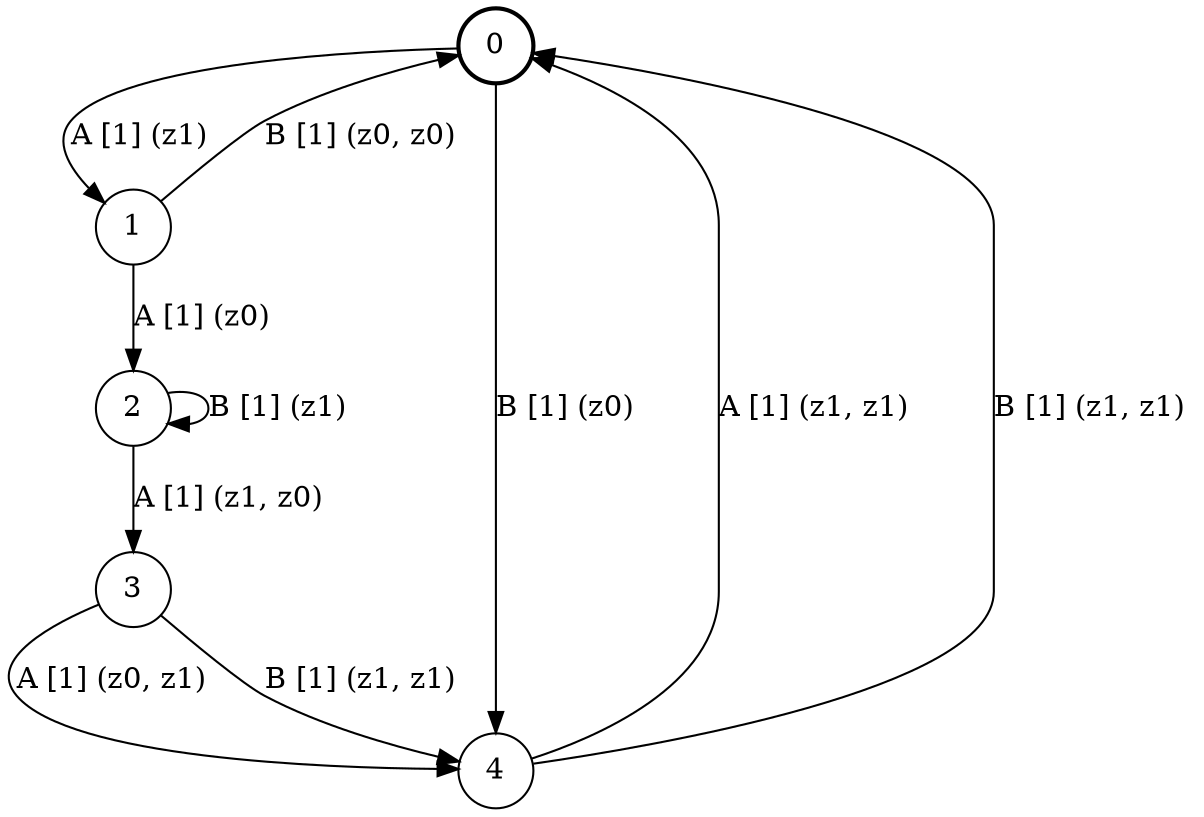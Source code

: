 # generated file, don't try to modify
# command: dot -Tpng <filename> > tree.png
digraph Automaton {
    node [shape = circle];
    0 [style = "bold"];
    0 -> 1 [label = "A [1] (z1) "];
    0 -> 4 [label = "B [1] (z0) "];
    1 -> 2 [label = "A [1] (z0) "];
    1 -> 0 [label = "B [1] (z0, z0) "];
    2 -> 3 [label = "A [1] (z1, z0) "];
    2 -> 2 [label = "B [1] (z1) "];
    3 -> 4 [label = "A [1] (z0, z1) "];
    3 -> 4 [label = "B [1] (z1, z1) "];
    4 -> 0 [label = "A [1] (z1, z1) "];
    4 -> 0 [label = "B [1] (z1, z1) "];
}
